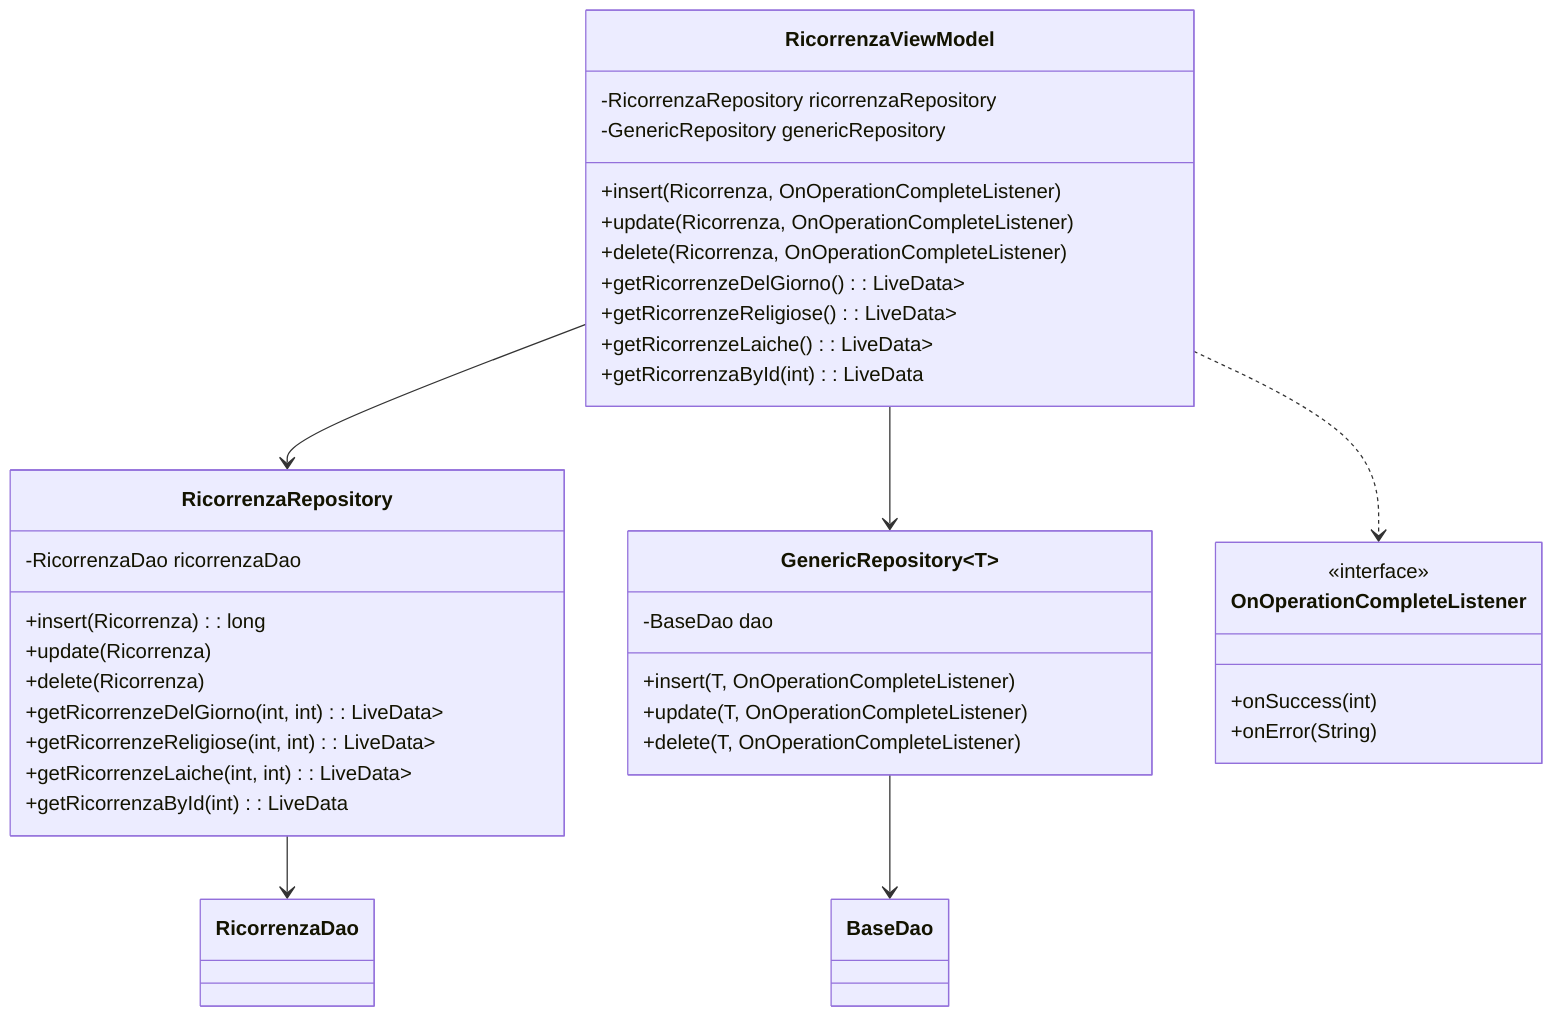 classDiagram
    class RicorrenzaViewModel {
        -RicorrenzaRepository ricorrenzaRepository
        -GenericRepository<Ricorrenza> genericRepository
        +insert(Ricorrenza, OnOperationCompleteListener)
        +update(Ricorrenza, OnOperationCompleteListener)
        +delete(Ricorrenza, OnOperationCompleteListener)
        +getRicorrenzeDelGiorno(): LiveData<List<RicorrenzaConTipo>>
        +getRicorrenzeReligiose(): LiveData<List<RicorrenzaConTipo>>
        +getRicorrenzeLaiche(): LiveData<List<RicorrenzaConTipo>>
        +getRicorrenzaById(int): LiveData<Ricorrenza>
    }
    class RicorrenzaRepository {
        -RicorrenzaDao ricorrenzaDao
        +insert(Ricorrenza): long
        +update(Ricorrenza)
        +delete(Ricorrenza)
        +getRicorrenzeDelGiorno(int, int): LiveData<List<RicorrenzaConTipo>>
        +getRicorrenzeReligiose(int, int): LiveData<List<RicorrenzaConTipo>>
        +getRicorrenzeLaiche(int, int): LiveData<List<RicorrenzaConTipo>>
        +getRicorrenzaById(int): LiveData<Ricorrenza>
    }
    class GenericRepository~T~ {
        -BaseDao<T> dao
        +insert(T, OnOperationCompleteListener)
        +update(T, OnOperationCompleteListener)
        +delete(T, OnOperationCompleteListener)
    }
    class OnOperationCompleteListener {
        <<interface>>
        +onSuccess(int)
        +onError(String)
    }

    RicorrenzaViewModel --> RicorrenzaRepository
    RicorrenzaViewModel --> GenericRepository
    RicorrenzaRepository --> RicorrenzaDao
    GenericRepository --> BaseDao
    RicorrenzaViewModel ..> OnOperationCompleteListener